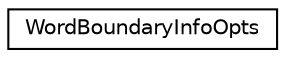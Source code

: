 digraph "Graphical Class Hierarchy"
{
  edge [fontname="Helvetica",fontsize="10",labelfontname="Helvetica",labelfontsize="10"];
  node [fontname="Helvetica",fontsize="10",shape=record];
  rankdir="LR";
  Node0 [label="WordBoundaryInfoOpts",height=0.2,width=0.4,color="black", fillcolor="white", style="filled",URL="$structkaldi_1_1WordBoundaryInfoOpts.html"];
}
